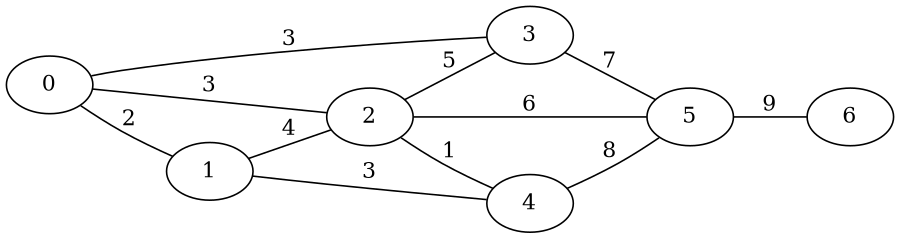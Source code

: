 digraph {
  size="6,6";
  rankdir="LR";
    0 -> 1[label="2",weight="2", arrowhead=none];
    0 -> 2[label="3",weight="3", arrowhead=none];
    0 -> 3[label="3",weight="3", arrowhead=none];
    1 -> 2[label="4",weight="4", arrowhead=none];
    1 -> 4[label="3",weight="3", arrowhead=none];
    2 -> 3[label="5",weight="5", arrowhead=none];
    2 -> 4[label="1",weight="1", arrowhead=none];
    2 -> 5[label="6",weight="6", arrowhead=none];
    3 -> 5[label="7",weight="7", arrowhead=none];
    4 -> 5[label="8",weight="8", arrowhead=none];
    5 -> 6[label="9",weight="9", arrowhead=none];
}